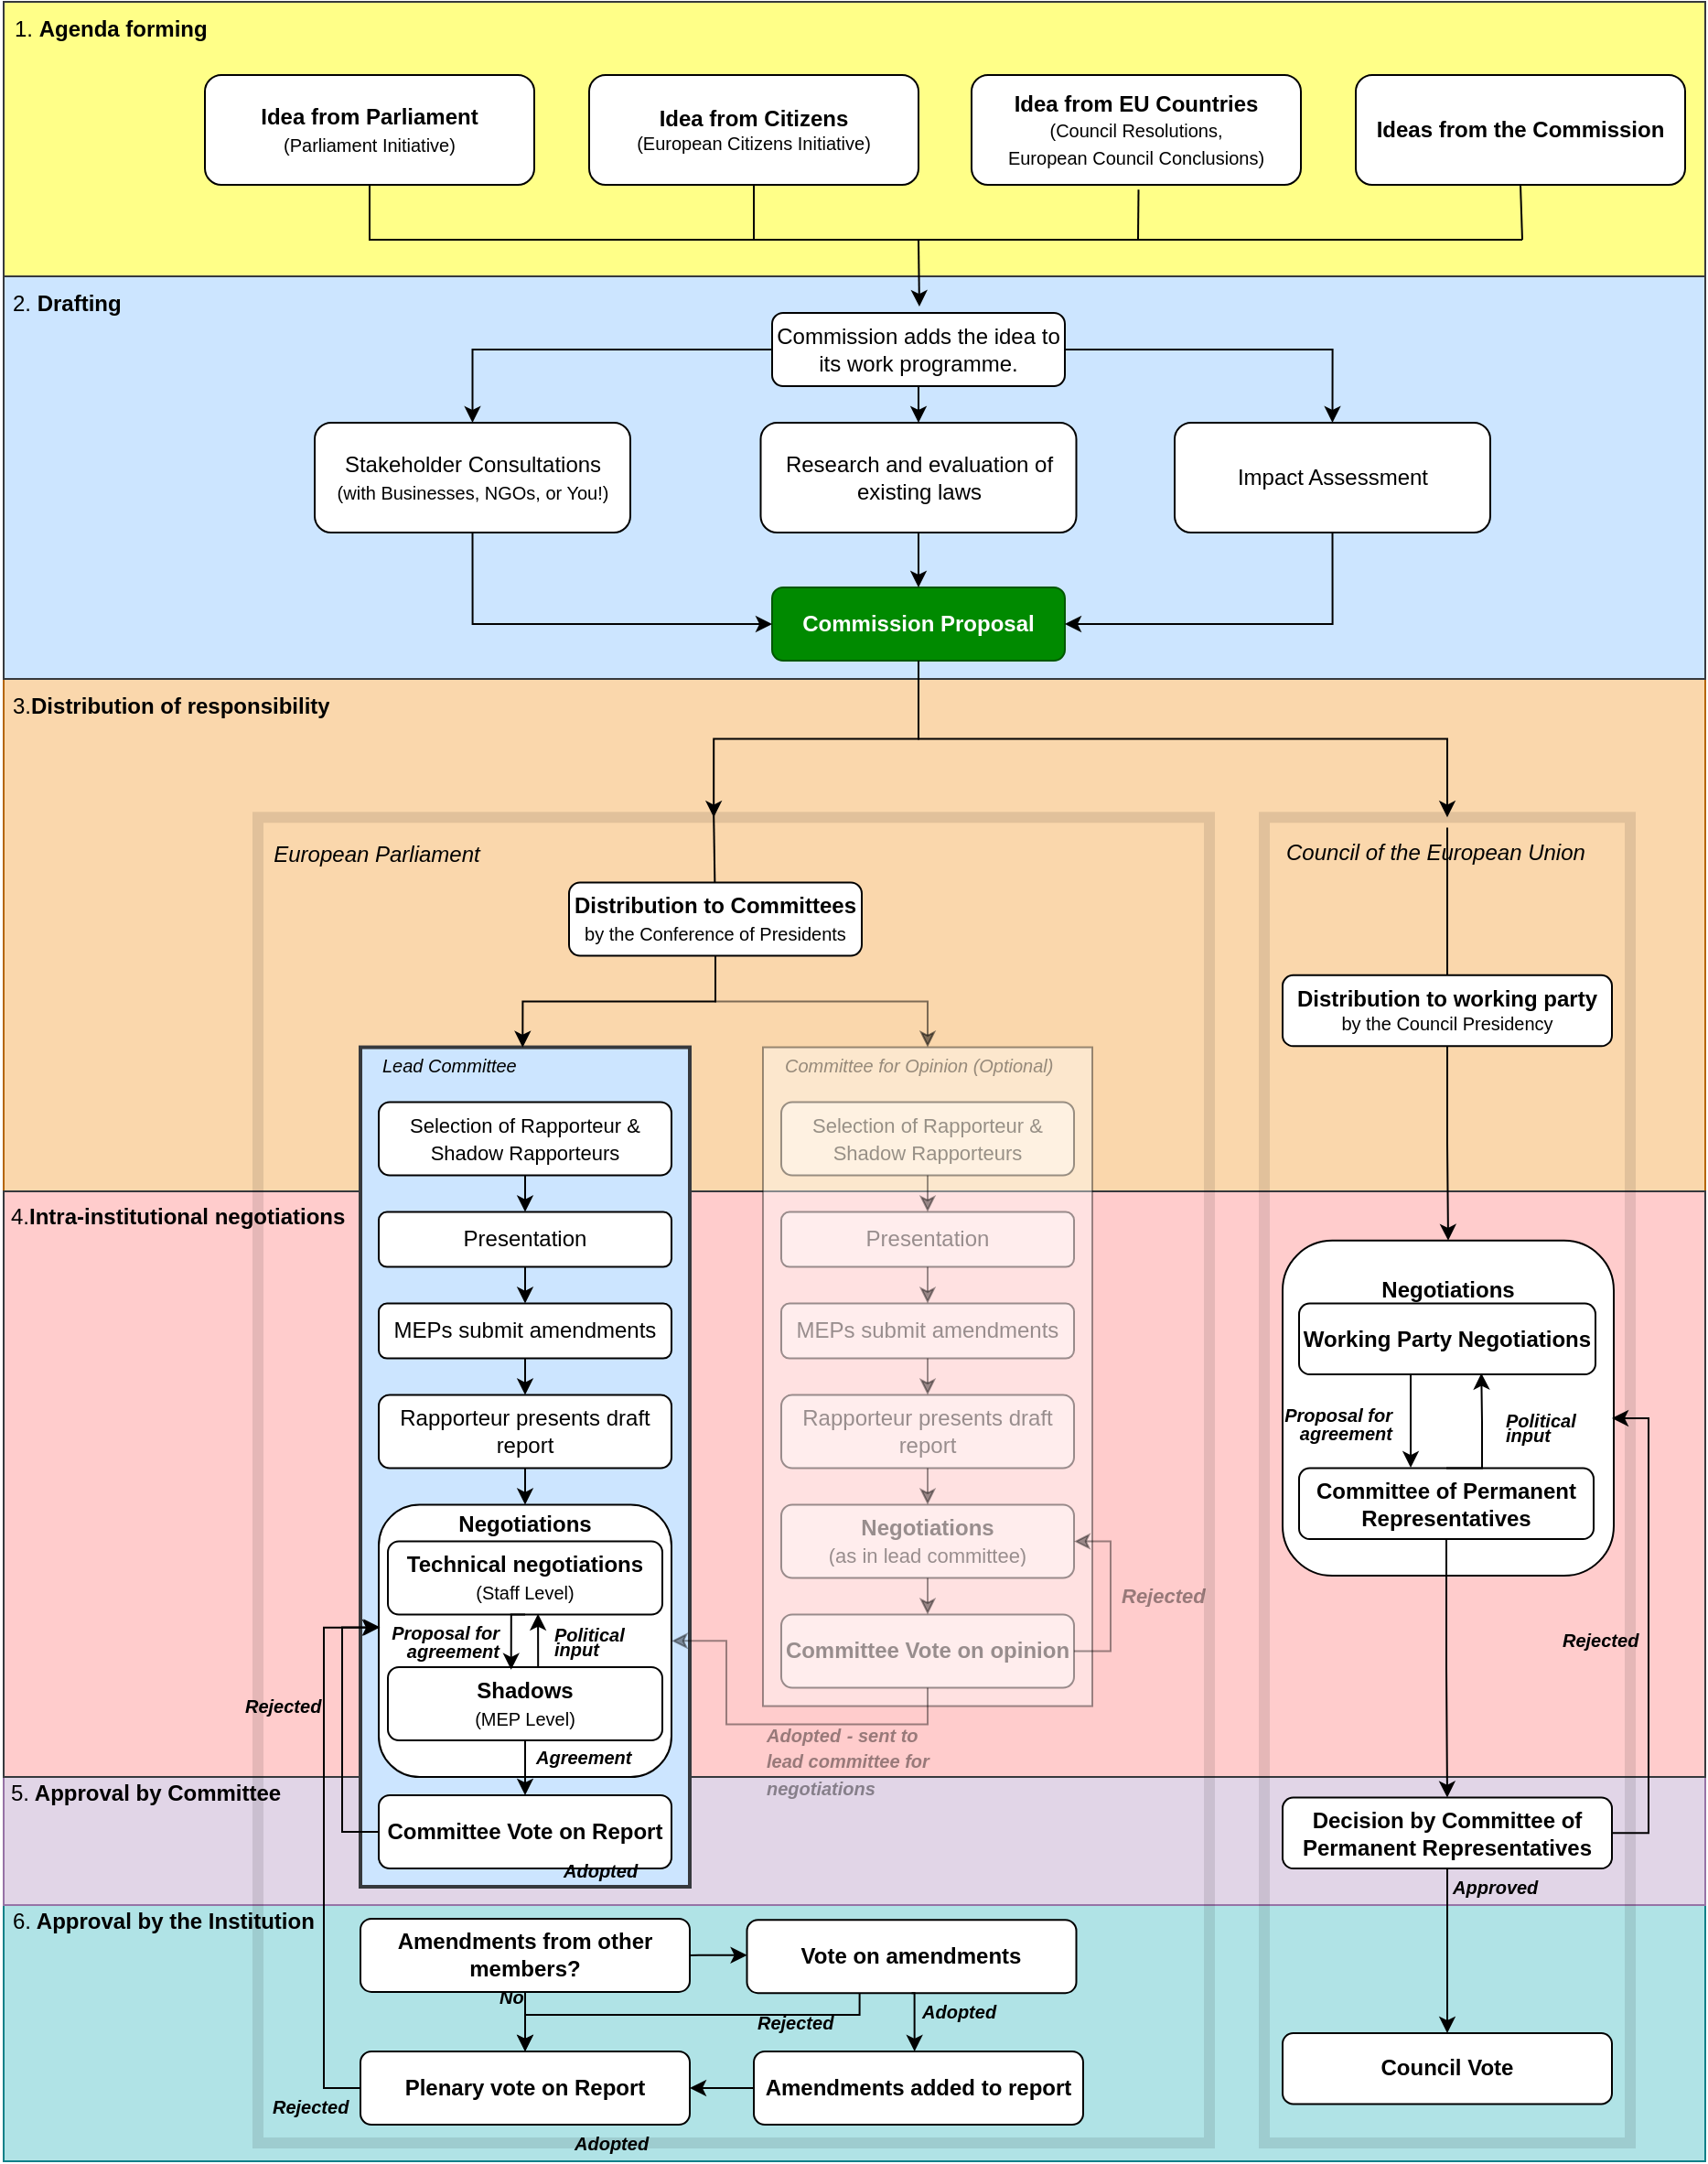 <mxfile version="23.1.1" type="device">
  <diagram id="C5RBs43oDa-KdzZeNtuy" name="Page-1">
    <mxGraphModel dx="2357" dy="793" grid="1" gridSize="10" guides="1" tooltips="1" connect="1" arrows="1" fold="1" page="1" pageScale="1" pageWidth="927" pageHeight="2200" math="0" shadow="0">
      <root>
        <mxCell id="WIyWlLk6GJQsqaUBKTNV-0" />
        <mxCell id="WIyWlLk6GJQsqaUBKTNV-1" parent="WIyWlLk6GJQsqaUBKTNV-0" />
        <mxCell id="2Q83EaO5WGow1l6E5T7L-0" value="" style="rounded=0;whiteSpace=wrap;html=1;fillColor=#b0e3e6;strokeColor=#0e8088;" vertex="1" parent="WIyWlLk6GJQsqaUBKTNV-1">
          <mxGeometry y="1040" width="930" height="140" as="geometry" />
        </mxCell>
        <mxCell id="CYwxyyYUvNGJD3u-65vJ-61" value="" style="rounded=0;whiteSpace=wrap;html=1;fillColor=#fad7ac;strokeColor=#b46504;" parent="WIyWlLk6GJQsqaUBKTNV-1" vertex="1">
          <mxGeometry y="370" width="930" height="280" as="geometry" />
        </mxCell>
        <mxCell id="CYwxyyYUvNGJD3u-65vJ-101" value="" style="rounded=0;whiteSpace=wrap;html=1;fillColor=#e1d5e7;strokeColor=#9673a6;" parent="WIyWlLk6GJQsqaUBKTNV-1" vertex="1">
          <mxGeometry y="970" width="930" height="70" as="geometry" />
        </mxCell>
        <mxCell id="CYwxyyYUvNGJD3u-65vJ-63" value="" style="rounded=0;whiteSpace=wrap;html=1;fillColor=#ffcccc;strokeColor=#36393d;" parent="WIyWlLk6GJQsqaUBKTNV-1" vertex="1">
          <mxGeometry y="650" width="930" height="320" as="geometry" />
        </mxCell>
        <mxCell id="CYwxyyYUvNGJD3u-65vJ-0" value="" style="rounded=0;whiteSpace=wrap;html=1;fillColor=none;strokeWidth=6;opacity=10;" parent="WIyWlLk6GJQsqaUBKTNV-1" vertex="1">
          <mxGeometry x="689" y="445.64" width="200" height="724.36" as="geometry" />
        </mxCell>
        <mxCell id="CYwxyyYUvNGJD3u-65vJ-103" value="&lt;div&gt;&lt;b&gt;Negotiations&lt;/b&gt;&lt;/div&gt;&lt;div&gt;&lt;b&gt;&lt;br&gt;&lt;/b&gt;&lt;/div&gt;&lt;div&gt;&lt;b&gt;&lt;br&gt;&lt;/b&gt;&lt;/div&gt;&lt;div&gt;&lt;font style=&quot;font-size: 11px;&quot;&gt;&lt;br&gt;&lt;/font&gt;&lt;/div&gt;&lt;div&gt;&lt;font style=&quot;font-size: 11px;&quot;&gt;&lt;br&gt;&lt;/font&gt;&lt;/div&gt;&lt;div&gt;&lt;font style=&quot;font-size: 11px;&quot;&gt;&lt;br&gt;&lt;/font&gt;&lt;/div&gt;&lt;div&gt;&lt;font style=&quot;font-size: 11px;&quot;&gt;&lt;br&gt;&lt;/font&gt;&lt;/div&gt;&lt;div&gt;&lt;font style=&quot;font-size: 11px;&quot;&gt;&lt;br&gt;&lt;/font&gt;&lt;/div&gt;&lt;div&gt;&lt;br&gt;&lt;/div&gt;&lt;div&gt;&lt;br&gt;&lt;/div&gt;" style="rounded=1;whiteSpace=wrap;html=1;" parent="WIyWlLk6GJQsqaUBKTNV-1" vertex="1">
          <mxGeometry x="699" y="676.92" width="181" height="183.08" as="geometry" />
        </mxCell>
        <mxCell id="CYwxyyYUvNGJD3u-65vJ-64" value="&lt;div&gt;4.&lt;b&gt;Intra-institutional negotiations&lt;br&gt;&lt;/b&gt;&lt;/div&gt;&lt;div&gt;&lt;b&gt;&lt;br&gt;&lt;/b&gt;&lt;/div&gt;" style="text;strokeColor=none;fillColor=none;align=left;verticalAlign=middle;spacingLeft=4;spacingRight=4;overflow=hidden;points=[[0,0.5],[1,0.5]];portConstraint=eastwest;rotatable=0;whiteSpace=wrap;html=1;" parent="WIyWlLk6GJQsqaUBKTNV-1" vertex="1">
          <mxGeometry x="-2" y="651.28" width="291" height="38.72" as="geometry" />
        </mxCell>
        <mxCell id="CYwxyyYUvNGJD3u-65vJ-59" value="" style="rounded=0;whiteSpace=wrap;html=1;fillColor=#cce5ff;strokeColor=#36393d;" parent="WIyWlLk6GJQsqaUBKTNV-1" vertex="1">
          <mxGeometry y="150" width="930" height="220" as="geometry" />
        </mxCell>
        <mxCell id="CYwxyyYUvNGJD3u-65vJ-57" value="" style="rounded=0;whiteSpace=wrap;html=1;fillColor=#ffff88;strokeColor=#36393d;" parent="WIyWlLk6GJQsqaUBKTNV-1" vertex="1">
          <mxGeometry width="930" height="150" as="geometry" />
        </mxCell>
        <mxCell id="CYwxyyYUvNGJD3u-65vJ-4" style="edgeStyle=orthogonalEdgeStyle;rounded=0;orthogonalLoop=1;jettySize=auto;html=1;exitX=0.5;exitY=1;exitDx=0;exitDy=0;entryX=0.5;entryY=0;entryDx=0;entryDy=0;" parent="WIyWlLk6GJQsqaUBKTNV-1" source="WIyWlLk6GJQsqaUBKTNV-3" target="CYwxyyYUvNGJD3u-65vJ-0" edge="1">
          <mxGeometry relative="1" as="geometry" />
        </mxCell>
        <mxCell id="WIyWlLk6GJQsqaUBKTNV-3" value="&lt;b&gt;Commission Proposal&lt;br&gt;&lt;/b&gt;" style="rounded=1;whiteSpace=wrap;html=1;fontSize=12;glass=0;strokeWidth=1;shadow=0;fillColor=#008a00;strokeColor=#005700;fontColor=#ffffff;" parent="WIyWlLk6GJQsqaUBKTNV-1" vertex="1">
          <mxGeometry x="420" y="320" width="160" height="40" as="geometry" />
        </mxCell>
        <mxCell id="qnNjF8C_8HzFQq0--99x-7" value="" style="rounded=0;whiteSpace=wrap;html=1;fillColor=none;opacity=10;strokeWidth=6;" parent="WIyWlLk6GJQsqaUBKTNV-1" vertex="1">
          <mxGeometry x="139" y="445.64" width="520" height="724.36" as="geometry" />
        </mxCell>
        <mxCell id="qnNjF8C_8HzFQq0--99x-30" style="edgeStyle=orthogonalEdgeStyle;rounded=0;orthogonalLoop=1;jettySize=auto;html=1;exitX=0.5;exitY=1;exitDx=0;exitDy=0;entryX=0;entryY=0.5;entryDx=0;entryDy=0;" parent="WIyWlLk6GJQsqaUBKTNV-1" source="qnNjF8C_8HzFQq0--99x-9" target="WIyWlLk6GJQsqaUBKTNV-3" edge="1">
          <mxGeometry relative="1" as="geometry" />
        </mxCell>
        <mxCell id="qnNjF8C_8HzFQq0--99x-9" value="&lt;div&gt;Stakeholder Consultations&lt;br&gt;&lt;font style=&quot;font-size: 10px;&quot;&gt;(with Businesses, NGOs, or You!)&lt;/font&gt;&lt;br&gt;&lt;/div&gt;" style="rounded=1;whiteSpace=wrap;html=1;fontSize=12;glass=0;strokeWidth=1;shadow=0;" parent="WIyWlLk6GJQsqaUBKTNV-1" vertex="1">
          <mxGeometry x="170" y="230" width="172.5" height="60" as="geometry" />
        </mxCell>
        <mxCell id="qnNjF8C_8HzFQq0--99x-25" style="edgeStyle=orthogonalEdgeStyle;rounded=0;orthogonalLoop=1;jettySize=auto;html=1;exitX=0;exitY=0.5;exitDx=0;exitDy=0;" parent="WIyWlLk6GJQsqaUBKTNV-1" source="qnNjF8C_8HzFQq0--99x-10" target="qnNjF8C_8HzFQq0--99x-9" edge="1">
          <mxGeometry relative="1" as="geometry" />
        </mxCell>
        <mxCell id="qnNjF8C_8HzFQq0--99x-28" style="edgeStyle=orthogonalEdgeStyle;rounded=0;orthogonalLoop=1;jettySize=auto;html=1;exitX=0.5;exitY=1;exitDx=0;exitDy=0;entryX=0.5;entryY=0;entryDx=0;entryDy=0;" parent="WIyWlLk6GJQsqaUBKTNV-1" source="qnNjF8C_8HzFQq0--99x-10" target="qnNjF8C_8HzFQq0--99x-27" edge="1">
          <mxGeometry relative="1" as="geometry" />
        </mxCell>
        <mxCell id="qnNjF8C_8HzFQq0--99x-29" style="edgeStyle=orthogonalEdgeStyle;rounded=0;orthogonalLoop=1;jettySize=auto;html=1;exitX=1;exitY=0.5;exitDx=0;exitDy=0;entryX=0.5;entryY=0;entryDx=0;entryDy=0;" parent="WIyWlLk6GJQsqaUBKTNV-1" source="qnNjF8C_8HzFQq0--99x-10" target="qnNjF8C_8HzFQq0--99x-26" edge="1">
          <mxGeometry relative="1" as="geometry" />
        </mxCell>
        <mxCell id="qnNjF8C_8HzFQq0--99x-10" value="Commission adds the idea to its work programme." style="rounded=1;whiteSpace=wrap;html=1;fontSize=12;glass=0;strokeWidth=1;shadow=0;" parent="WIyWlLk6GJQsqaUBKTNV-1" vertex="1">
          <mxGeometry x="420" y="170" width="160" height="40" as="geometry" />
        </mxCell>
        <mxCell id="qnNjF8C_8HzFQq0--99x-12" value="&lt;div&gt;&lt;b&gt;Idea from Parliament&lt;/b&gt;&lt;/div&gt;&lt;div&gt;&lt;font style=&quot;font-size: 10px;&quot;&gt;(Parliament Initiative)&lt;/font&gt;&lt;br&gt;&lt;/div&gt;" style="rounded=1;whiteSpace=wrap;html=1;fontSize=12;glass=0;strokeWidth=1;shadow=0;" parent="WIyWlLk6GJQsqaUBKTNV-1" vertex="1">
          <mxGeometry x="110" y="40" width="180" height="60" as="geometry" />
        </mxCell>
        <mxCell id="qnNjF8C_8HzFQq0--99x-13" value="&lt;div&gt;&lt;b&gt;Idea from Citizens&lt;/b&gt;&lt;/div&gt;&lt;div style=&quot;font-size: 10px;&quot;&gt;(European Citizens Initiative)&lt;br&gt;&lt;/div&gt;" style="rounded=1;whiteSpace=wrap;html=1;fontSize=12;glass=0;strokeWidth=1;shadow=0;" parent="WIyWlLk6GJQsqaUBKTNV-1" vertex="1">
          <mxGeometry x="320" y="40" width="180" height="60" as="geometry" />
        </mxCell>
        <mxCell id="qnNjF8C_8HzFQq0--99x-14" value="&lt;div&gt;&lt;b&gt;Idea from EU Countries&lt;/b&gt;&lt;/div&gt;&lt;div&gt;&lt;font style=&quot;font-size: 10px;&quot;&gt;(Council Resolutions,&lt;/font&gt;&lt;/div&gt;&lt;div&gt;&lt;font style=&quot;font-size: 10px;&quot;&gt;European Council Conclusions)&lt;/font&gt;&lt;/div&gt;" style="rounded=1;whiteSpace=wrap;html=1;fontSize=12;glass=0;strokeWidth=1;shadow=0;" parent="WIyWlLk6GJQsqaUBKTNV-1" vertex="1">
          <mxGeometry x="529" y="40" width="180" height="60" as="geometry" />
        </mxCell>
        <mxCell id="qnNjF8C_8HzFQq0--99x-15" value="&lt;div&gt;&lt;b&gt;Ideas from the Commission&lt;/b&gt;&lt;/div&gt;" style="rounded=1;whiteSpace=wrap;html=1;fontSize=12;glass=0;strokeWidth=1;shadow=0;" parent="WIyWlLk6GJQsqaUBKTNV-1" vertex="1">
          <mxGeometry x="739" y="40" width="180" height="60" as="geometry" />
        </mxCell>
        <mxCell id="qnNjF8C_8HzFQq0--99x-17" value="" style="endArrow=none;html=1;rounded=0;exitX=0.5;exitY=1;exitDx=0;exitDy=0;" parent="WIyWlLk6GJQsqaUBKTNV-1" source="qnNjF8C_8HzFQq0--99x-12" edge="1">
          <mxGeometry width="50" height="50" relative="1" as="geometry">
            <mxPoint x="460" y="460" as="sourcePoint" />
            <mxPoint x="830" y="130" as="targetPoint" />
            <Array as="points">
              <mxPoint x="200" y="130" />
              <mxPoint x="420" y="130" />
            </Array>
          </mxGeometry>
        </mxCell>
        <mxCell id="qnNjF8C_8HzFQq0--99x-18" value="" style="endArrow=none;html=1;rounded=0;entryX=0.5;entryY=1;entryDx=0;entryDy=0;" parent="WIyWlLk6GJQsqaUBKTNV-1" target="qnNjF8C_8HzFQq0--99x-15" edge="1">
          <mxGeometry width="50" height="50" relative="1" as="geometry">
            <mxPoint x="830" y="130" as="sourcePoint" />
            <mxPoint x="830" y="100" as="targetPoint" />
          </mxGeometry>
        </mxCell>
        <mxCell id="qnNjF8C_8HzFQq0--99x-20" value="" style="endArrow=none;html=1;rounded=0;entryX=0.507;entryY=1.044;entryDx=0;entryDy=0;entryPerimeter=0;" parent="WIyWlLk6GJQsqaUBKTNV-1" target="qnNjF8C_8HzFQq0--99x-14" edge="1">
          <mxGeometry width="50" height="50" relative="1" as="geometry">
            <mxPoint x="620" y="130" as="sourcePoint" />
            <mxPoint x="620" y="90" as="targetPoint" />
          </mxGeometry>
        </mxCell>
        <mxCell id="qnNjF8C_8HzFQq0--99x-21" value="" style="endArrow=none;html=1;rounded=0;entryX=0.5;entryY=1;entryDx=0;entryDy=0;" parent="WIyWlLk6GJQsqaUBKTNV-1" target="qnNjF8C_8HzFQq0--99x-13" edge="1">
          <mxGeometry width="50" height="50" relative="1" as="geometry">
            <mxPoint x="410" y="130" as="sourcePoint" />
            <mxPoint x="410" y="90" as="targetPoint" />
          </mxGeometry>
        </mxCell>
        <mxCell id="qnNjF8C_8HzFQq0--99x-23" value="" style="endArrow=classic;html=1;rounded=0;entryX=0.503;entryY=-0.086;entryDx=0;entryDy=0;entryPerimeter=0;" parent="WIyWlLk6GJQsqaUBKTNV-1" target="qnNjF8C_8HzFQq0--99x-10" edge="1">
          <mxGeometry width="50" height="50" relative="1" as="geometry">
            <mxPoint x="500" y="130" as="sourcePoint" />
            <mxPoint x="500" y="170" as="targetPoint" />
          </mxGeometry>
        </mxCell>
        <mxCell id="qnNjF8C_8HzFQq0--99x-31" style="edgeStyle=orthogonalEdgeStyle;rounded=0;orthogonalLoop=1;jettySize=auto;html=1;exitX=0.5;exitY=1;exitDx=0;exitDy=0;entryX=1;entryY=0.5;entryDx=0;entryDy=0;" parent="WIyWlLk6GJQsqaUBKTNV-1" source="qnNjF8C_8HzFQq0--99x-26" target="WIyWlLk6GJQsqaUBKTNV-3" edge="1">
          <mxGeometry relative="1" as="geometry" />
        </mxCell>
        <mxCell id="qnNjF8C_8HzFQq0--99x-26" value="Impact Assessment" style="rounded=1;whiteSpace=wrap;html=1;fontSize=12;glass=0;strokeWidth=1;shadow=0;" parent="WIyWlLk6GJQsqaUBKTNV-1" vertex="1">
          <mxGeometry x="640" y="230" width="172.5" height="60" as="geometry" />
        </mxCell>
        <mxCell id="qnNjF8C_8HzFQq0--99x-32" style="edgeStyle=orthogonalEdgeStyle;rounded=0;orthogonalLoop=1;jettySize=auto;html=1;exitX=0.5;exitY=1;exitDx=0;exitDy=0;" parent="WIyWlLk6GJQsqaUBKTNV-1" source="qnNjF8C_8HzFQq0--99x-27" edge="1">
          <mxGeometry relative="1" as="geometry">
            <mxPoint x="500" y="320" as="targetPoint" />
          </mxGeometry>
        </mxCell>
        <mxCell id="qnNjF8C_8HzFQq0--99x-27" value="Research and evaluation of existing laws" style="rounded=1;whiteSpace=wrap;html=1;fontSize=12;glass=0;strokeWidth=1;shadow=0;" parent="WIyWlLk6GJQsqaUBKTNV-1" vertex="1">
          <mxGeometry x="413.75" y="230" width="172.5" height="60" as="geometry" />
        </mxCell>
        <mxCell id="CYwxyyYUvNGJD3u-65vJ-3" style="edgeStyle=orthogonalEdgeStyle;rounded=0;orthogonalLoop=1;jettySize=auto;html=1;exitX=0.5;exitY=1;exitDx=0;exitDy=0;entryX=0.479;entryY=0;entryDx=0;entryDy=0;entryPerimeter=0;" parent="WIyWlLk6GJQsqaUBKTNV-1" source="WIyWlLk6GJQsqaUBKTNV-3" target="qnNjF8C_8HzFQq0--99x-7" edge="1">
          <mxGeometry relative="1" as="geometry">
            <mxPoint x="380" y="480" as="targetPoint" />
          </mxGeometry>
        </mxCell>
        <mxCell id="CYwxyyYUvNGJD3u-65vJ-5" value="&lt;i&gt;European Parliament&lt;br&gt;&lt;/i&gt;" style="text;html=1;strokeColor=none;fillColor=none;align=center;verticalAlign=middle;whiteSpace=wrap;rounded=0;" parent="WIyWlLk6GJQsqaUBKTNV-1" vertex="1">
          <mxGeometry x="139" y="451.28" width="130" height="30" as="geometry" />
        </mxCell>
        <mxCell id="CYwxyyYUvNGJD3u-65vJ-6" value="&lt;div align=&quot;left&quot;&gt;&lt;i&gt;Council of the European Union&lt;/i&gt;&lt;br&gt;&lt;/div&gt;" style="text;html=1;strokeColor=none;fillColor=none;align=left;verticalAlign=middle;whiteSpace=wrap;rounded=0;" parent="WIyWlLk6GJQsqaUBKTNV-1" vertex="1">
          <mxGeometry x="699" y="450.28" width="170" height="30" as="geometry" />
        </mxCell>
        <mxCell id="CYwxyyYUvNGJD3u-65vJ-8" value="&lt;div&gt;&lt;b&gt;Distribution to Committees&lt;/b&gt;&lt;/div&gt;&lt;div&gt;&lt;font style=&quot;font-size: 10px;&quot;&gt;by the Conference of Presidents&lt;/font&gt;&lt;br&gt;&lt;/div&gt;" style="rounded=1;whiteSpace=wrap;html=1;" parent="WIyWlLk6GJQsqaUBKTNV-1" vertex="1">
          <mxGeometry x="309" y="481.28" width="160" height="40" as="geometry" />
        </mxCell>
        <mxCell id="CYwxyyYUvNGJD3u-65vJ-9" value="" style="endArrow=none;html=1;rounded=0;entryX=0.479;entryY=-0.002;entryDx=0;entryDy=0;entryPerimeter=0;" parent="WIyWlLk6GJQsqaUBKTNV-1" source="CYwxyyYUvNGJD3u-65vJ-8" target="qnNjF8C_8HzFQq0--99x-7" edge="1">
          <mxGeometry width="50" height="50" relative="1" as="geometry">
            <mxPoint x="329" y="641.28" as="sourcePoint" />
            <mxPoint x="379" y="591.28" as="targetPoint" />
          </mxGeometry>
        </mxCell>
        <mxCell id="CYwxyyYUvNGJD3u-65vJ-10" value="" style="rounded=0;whiteSpace=wrap;html=1;strokeWidth=2;fillColor=#cce5ff;strokeColor=#36393d;glass=0;" parent="WIyWlLk6GJQsqaUBKTNV-1" vertex="1">
          <mxGeometry x="195" y="571.28" width="180" height="458.72" as="geometry" />
        </mxCell>
        <mxCell id="CYwxyyYUvNGJD3u-65vJ-11" value="" style="rounded=0;whiteSpace=wrap;html=1;opacity=40;textOpacity=40;" parent="WIyWlLk6GJQsqaUBKTNV-1" vertex="1">
          <mxGeometry x="415" y="571.28" width="180" height="360" as="geometry" />
        </mxCell>
        <mxCell id="CYwxyyYUvNGJD3u-65vJ-12" value="&lt;div style=&quot;font-size: 10px;&quot; align=&quot;left&quot;&gt;&lt;font style=&quot;font-size: 10px;&quot;&gt;&lt;i&gt;Lead Committee&lt;/i&gt;&lt;br&gt;&lt;/font&gt;&lt;/div&gt;" style="text;html=1;strokeColor=none;fillColor=none;align=left;verticalAlign=middle;whiteSpace=wrap;rounded=0;" parent="WIyWlLk6GJQsqaUBKTNV-1" vertex="1">
          <mxGeometry x="205" y="571.28" width="130" height="20" as="geometry" />
        </mxCell>
        <mxCell id="CYwxyyYUvNGJD3u-65vJ-13" value="&lt;font style=&quot;font-size: 10px;&quot;&gt;&lt;i&gt;Committee for Opinion (Optional)&lt;br&gt;&lt;/i&gt;&lt;/font&gt;" style="text;html=1;align=left;verticalAlign=middle;whiteSpace=wrap;rounded=0;opacity=40;textOpacity=40;" parent="WIyWlLk6GJQsqaUBKTNV-1" vertex="1">
          <mxGeometry x="425" y="571.28" width="160" height="20" as="geometry" />
        </mxCell>
        <mxCell id="CYwxyyYUvNGJD3u-65vJ-28" style="edgeStyle=orthogonalEdgeStyle;rounded=0;orthogonalLoop=1;jettySize=auto;html=1;exitX=0.5;exitY=1;exitDx=0;exitDy=0;entryX=0.5;entryY=0;entryDx=0;entryDy=0;" parent="WIyWlLk6GJQsqaUBKTNV-1" source="CYwxyyYUvNGJD3u-65vJ-14" target="CYwxyyYUvNGJD3u-65vJ-15" edge="1">
          <mxGeometry relative="1" as="geometry" />
        </mxCell>
        <mxCell id="CYwxyyYUvNGJD3u-65vJ-14" value="Presentation" style="rounded=1;whiteSpace=wrap;html=1;" parent="WIyWlLk6GJQsqaUBKTNV-1" vertex="1">
          <mxGeometry x="205" y="661.28" width="160" height="30" as="geometry" />
        </mxCell>
        <mxCell id="CYwxyyYUvNGJD3u-65vJ-29" style="edgeStyle=orthogonalEdgeStyle;rounded=0;orthogonalLoop=1;jettySize=auto;html=1;exitX=0.5;exitY=1;exitDx=0;exitDy=0;entryX=0.5;entryY=0;entryDx=0;entryDy=0;" parent="WIyWlLk6GJQsqaUBKTNV-1" source="CYwxyyYUvNGJD3u-65vJ-15" target="CYwxyyYUvNGJD3u-65vJ-16" edge="1">
          <mxGeometry relative="1" as="geometry" />
        </mxCell>
        <mxCell id="CYwxyyYUvNGJD3u-65vJ-15" value="MEPs submit amendments" style="rounded=1;whiteSpace=wrap;html=1;" parent="WIyWlLk6GJQsqaUBKTNV-1" vertex="1">
          <mxGeometry x="205" y="711.28" width="160" height="30" as="geometry" />
        </mxCell>
        <mxCell id="CYwxyyYUvNGJD3u-65vJ-32" style="edgeStyle=orthogonalEdgeStyle;rounded=0;orthogonalLoop=1;jettySize=auto;html=1;exitX=0.5;exitY=1;exitDx=0;exitDy=0;entryX=0.5;entryY=0;entryDx=0;entryDy=0;" parent="WIyWlLk6GJQsqaUBKTNV-1" source="CYwxyyYUvNGJD3u-65vJ-16" target="CYwxyyYUvNGJD3u-65vJ-18" edge="1">
          <mxGeometry relative="1" as="geometry" />
        </mxCell>
        <mxCell id="CYwxyyYUvNGJD3u-65vJ-16" value="Rapporteur presents draft report" style="rounded=1;whiteSpace=wrap;html=1;" parent="WIyWlLk6GJQsqaUBKTNV-1" vertex="1">
          <mxGeometry x="205" y="761.28" width="160" height="40" as="geometry" />
        </mxCell>
        <mxCell id="CYwxyyYUvNGJD3u-65vJ-22" style="edgeStyle=orthogonalEdgeStyle;rounded=0;orthogonalLoop=1;jettySize=auto;html=1;exitX=0.5;exitY=1;exitDx=0;exitDy=0;entryX=0.5;entryY=0;entryDx=0;entryDy=0;" parent="WIyWlLk6GJQsqaUBKTNV-1" source="CYwxyyYUvNGJD3u-65vJ-17" target="CYwxyyYUvNGJD3u-65vJ-14" edge="1">
          <mxGeometry relative="1" as="geometry" />
        </mxCell>
        <mxCell id="CYwxyyYUvNGJD3u-65vJ-17" value="&lt;font style=&quot;font-size: 11px;&quot;&gt;Selection of Rapporteur &amp;amp; Shadow Rapporteurs&lt;/font&gt;" style="rounded=1;whiteSpace=wrap;html=1;" parent="WIyWlLk6GJQsqaUBKTNV-1" vertex="1">
          <mxGeometry x="205" y="601.28" width="160" height="40" as="geometry" />
        </mxCell>
        <mxCell id="CYwxyyYUvNGJD3u-65vJ-18" value="&lt;div&gt;&lt;b&gt;Negotiations&lt;/b&gt;&lt;/div&gt;&lt;div&gt;&lt;b&gt;&lt;br&gt;&lt;/b&gt;&lt;/div&gt;&lt;div&gt;&lt;b&gt;&lt;br&gt;&lt;/b&gt;&lt;/div&gt;&lt;div&gt;&lt;font style=&quot;font-size: 11px;&quot;&gt;&lt;br&gt;&lt;/font&gt;&lt;/div&gt;&lt;div&gt;&lt;font style=&quot;font-size: 11px;&quot;&gt;&lt;br&gt;&lt;/font&gt;&lt;/div&gt;&lt;div&gt;&lt;font style=&quot;font-size: 11px;&quot;&gt;&lt;br&gt;&lt;/font&gt;&lt;/div&gt;&lt;div&gt;&lt;font style=&quot;font-size: 11px;&quot;&gt;&lt;br&gt;&lt;/font&gt;&lt;/div&gt;&lt;div&gt;&lt;font style=&quot;font-size: 11px;&quot;&gt;&lt;br&gt;&lt;/font&gt;&lt;/div&gt;&lt;div&gt;&lt;br&gt;&lt;/div&gt;&lt;div&gt;&lt;br&gt;&lt;/div&gt;" style="rounded=1;whiteSpace=wrap;html=1;" parent="WIyWlLk6GJQsqaUBKTNV-1" vertex="1">
          <mxGeometry x="205" y="821.28" width="160" height="148.72" as="geometry" />
        </mxCell>
        <mxCell id="CYwxyyYUvNGJD3u-65vJ-20" value="&lt;b&gt;Committee Vote&lt;/b&gt; &lt;b&gt;on Report&lt;/b&gt;" style="rounded=1;whiteSpace=wrap;html=1;" parent="WIyWlLk6GJQsqaUBKTNV-1" vertex="1">
          <mxGeometry x="205" y="980" width="160" height="40" as="geometry" />
        </mxCell>
        <mxCell id="CYwxyyYUvNGJD3u-65vJ-34" style="edgeStyle=orthogonalEdgeStyle;rounded=0;orthogonalLoop=1;jettySize=auto;html=1;exitX=0.5;exitY=1;exitDx=0;exitDy=0;entryX=0.5;entryY=0;entryDx=0;entryDy=0;opacity=40;textOpacity=40;" parent="WIyWlLk6GJQsqaUBKTNV-1" source="CYwxyyYUvNGJD3u-65vJ-35" target="CYwxyyYUvNGJD3u-65vJ-37" edge="1">
          <mxGeometry relative="1" as="geometry" />
        </mxCell>
        <mxCell id="CYwxyyYUvNGJD3u-65vJ-35" value="Presentation" style="rounded=1;whiteSpace=wrap;html=1;opacity=40;textOpacity=40;" parent="WIyWlLk6GJQsqaUBKTNV-1" vertex="1">
          <mxGeometry x="425" y="661.28" width="160" height="30" as="geometry" />
        </mxCell>
        <mxCell id="CYwxyyYUvNGJD3u-65vJ-36" style="edgeStyle=orthogonalEdgeStyle;rounded=0;orthogonalLoop=1;jettySize=auto;html=1;exitX=0.5;exitY=1;exitDx=0;exitDy=0;entryX=0.5;entryY=0;entryDx=0;entryDy=0;opacity=40;textOpacity=40;" parent="WIyWlLk6GJQsqaUBKTNV-1" source="CYwxyyYUvNGJD3u-65vJ-37" target="CYwxyyYUvNGJD3u-65vJ-39" edge="1">
          <mxGeometry relative="1" as="geometry" />
        </mxCell>
        <mxCell id="CYwxyyYUvNGJD3u-65vJ-37" value="MEPs submit amendments" style="rounded=1;whiteSpace=wrap;html=1;opacity=40;textOpacity=40;" parent="WIyWlLk6GJQsqaUBKTNV-1" vertex="1">
          <mxGeometry x="425" y="711.28" width="160" height="30" as="geometry" />
        </mxCell>
        <mxCell id="CYwxyyYUvNGJD3u-65vJ-38" style="edgeStyle=orthogonalEdgeStyle;rounded=0;orthogonalLoop=1;jettySize=auto;html=1;exitX=0.5;exitY=1;exitDx=0;exitDy=0;entryX=0.5;entryY=0;entryDx=0;entryDy=0;opacity=40;textOpacity=40;" parent="WIyWlLk6GJQsqaUBKTNV-1" source="CYwxyyYUvNGJD3u-65vJ-39" target="CYwxyyYUvNGJD3u-65vJ-43" edge="1">
          <mxGeometry relative="1" as="geometry" />
        </mxCell>
        <mxCell id="CYwxyyYUvNGJD3u-65vJ-39" value="Rapporteur presents draft report" style="rounded=1;whiteSpace=wrap;html=1;opacity=40;textOpacity=40;" parent="WIyWlLk6GJQsqaUBKTNV-1" vertex="1">
          <mxGeometry x="425" y="761.28" width="160" height="40" as="geometry" />
        </mxCell>
        <mxCell id="CYwxyyYUvNGJD3u-65vJ-40" style="edgeStyle=orthogonalEdgeStyle;rounded=0;orthogonalLoop=1;jettySize=auto;html=1;exitX=0.5;exitY=1;exitDx=0;exitDy=0;entryX=0.5;entryY=0;entryDx=0;entryDy=0;opacity=40;textOpacity=40;" parent="WIyWlLk6GJQsqaUBKTNV-1" source="CYwxyyYUvNGJD3u-65vJ-41" target="CYwxyyYUvNGJD3u-65vJ-35" edge="1">
          <mxGeometry relative="1" as="geometry" />
        </mxCell>
        <mxCell id="CYwxyyYUvNGJD3u-65vJ-41" value="&lt;font style=&quot;font-size: 11px;&quot;&gt;Selection of Rapporteur &amp;amp; Shadow Rapporteurs&lt;/font&gt;" style="rounded=1;whiteSpace=wrap;html=1;opacity=40;textOpacity=40;" parent="WIyWlLk6GJQsqaUBKTNV-1" vertex="1">
          <mxGeometry x="425" y="601.28" width="160" height="40" as="geometry" />
        </mxCell>
        <mxCell id="CYwxyyYUvNGJD3u-65vJ-42" style="edgeStyle=orthogonalEdgeStyle;rounded=0;orthogonalLoop=1;jettySize=auto;html=1;exitX=0.5;exitY=1;exitDx=0;exitDy=0;entryX=0.5;entryY=0;entryDx=0;entryDy=0;opacity=40;textOpacity=40;" parent="WIyWlLk6GJQsqaUBKTNV-1" source="CYwxyyYUvNGJD3u-65vJ-43" target="CYwxyyYUvNGJD3u-65vJ-44" edge="1">
          <mxGeometry relative="1" as="geometry" />
        </mxCell>
        <mxCell id="CYwxyyYUvNGJD3u-65vJ-43" value="&lt;div&gt;&lt;b&gt;Negotiations&lt;/b&gt;&lt;/div&gt;&lt;font style=&quot;font-size: 11px;&quot;&gt;(as in lead committee)&lt;/font&gt;" style="rounded=1;whiteSpace=wrap;html=1;opacity=40;textOpacity=40;" parent="WIyWlLk6GJQsqaUBKTNV-1" vertex="1">
          <mxGeometry x="425" y="821.28" width="160" height="40" as="geometry" />
        </mxCell>
        <mxCell id="CYwxyyYUvNGJD3u-65vJ-47" style="edgeStyle=orthogonalEdgeStyle;rounded=0;orthogonalLoop=1;jettySize=auto;html=1;exitX=0.5;exitY=1;exitDx=0;exitDy=0;opacity=40;textOpacity=40;" parent="WIyWlLk6GJQsqaUBKTNV-1" source="CYwxyyYUvNGJD3u-65vJ-44" target="CYwxyyYUvNGJD3u-65vJ-18" edge="1">
          <mxGeometry relative="1" as="geometry" />
        </mxCell>
        <mxCell id="CYwxyyYUvNGJD3u-65vJ-48" style="edgeStyle=orthogonalEdgeStyle;rounded=0;orthogonalLoop=1;jettySize=auto;html=1;exitX=1;exitY=0.5;exitDx=0;exitDy=0;entryX=1;entryY=0.5;entryDx=0;entryDy=0;opacity=40;textOpacity=40;" parent="WIyWlLk6GJQsqaUBKTNV-1" source="CYwxyyYUvNGJD3u-65vJ-44" target="CYwxyyYUvNGJD3u-65vJ-43" edge="1">
          <mxGeometry relative="1" as="geometry" />
        </mxCell>
        <mxCell id="CYwxyyYUvNGJD3u-65vJ-44" value="&lt;b&gt;Committee Vote on opinion&lt;br&gt;&lt;/b&gt;" style="rounded=1;whiteSpace=wrap;html=1;opacity=40;textOpacity=40;" parent="WIyWlLk6GJQsqaUBKTNV-1" vertex="1">
          <mxGeometry x="425" y="881.28" width="160" height="40" as="geometry" />
        </mxCell>
        <mxCell id="CYwxyyYUvNGJD3u-65vJ-49" value="&lt;font size=&quot;1&quot;&gt;&lt;b&gt;&lt;i&gt;Adopted&lt;/i&gt;&lt;/b&gt;&lt;/font&gt; &lt;font style=&quot;font-size: 10px;&quot;&gt;&lt;b&gt;&lt;i&gt;- sent to lead committee for negotiations&lt;/i&gt;&lt;/b&gt;&lt;/font&gt;" style="text;html=1;align=left;verticalAlign=middle;whiteSpace=wrap;rounded=0;opacity=40;textOpacity=40;" parent="WIyWlLk6GJQsqaUBKTNV-1" vertex="1">
          <mxGeometry x="415" y="951.28" width="104" height="20" as="geometry" />
        </mxCell>
        <mxCell id="CYwxyyYUvNGJD3u-65vJ-50" value="&lt;b style=&quot;font-size: 11px;&quot;&gt;&lt;i style=&quot;font-size: 11px;&quot;&gt;Rejected&lt;/i&gt;&lt;/b&gt;" style="text;html=1;align=left;verticalAlign=middle;whiteSpace=wrap;rounded=0;opacity=40;textOpacity=40;fontSize=11;" parent="WIyWlLk6GJQsqaUBKTNV-1" vertex="1">
          <mxGeometry x="609" y="861.28" width="50" height="20" as="geometry" />
        </mxCell>
        <mxCell id="CYwxyyYUvNGJD3u-65vJ-52" style="edgeStyle=orthogonalEdgeStyle;rounded=0;orthogonalLoop=1;jettySize=auto;html=1;exitX=0.5;exitY=1;exitDx=0;exitDy=0;entryX=0.605;entryY=0.005;entryDx=0;entryDy=0;entryPerimeter=0;" parent="WIyWlLk6GJQsqaUBKTNV-1" source="CYwxyyYUvNGJD3u-65vJ-8" target="CYwxyyYUvNGJD3u-65vJ-12" edge="1">
          <mxGeometry relative="1" as="geometry" />
        </mxCell>
        <mxCell id="CYwxyyYUvNGJD3u-65vJ-53" style="edgeStyle=orthogonalEdgeStyle;rounded=0;orthogonalLoop=1;jettySize=auto;html=1;exitX=0.5;exitY=1;exitDx=0;exitDy=0;entryX=0.5;entryY=0;entryDx=0;entryDy=0;opacity=50;" parent="WIyWlLk6GJQsqaUBKTNV-1" source="CYwxyyYUvNGJD3u-65vJ-8" target="CYwxyyYUvNGJD3u-65vJ-13" edge="1">
          <mxGeometry relative="1" as="geometry" />
        </mxCell>
        <mxCell id="CYwxyyYUvNGJD3u-65vJ-54" value="&lt;font size=&quot;1&quot;&gt;&lt;b&gt;&lt;i&gt;Rejected&lt;/i&gt;&lt;/b&gt;&lt;/font&gt;" style="text;html=1;align=left;verticalAlign=middle;whiteSpace=wrap;rounded=0;" parent="WIyWlLk6GJQsqaUBKTNV-1" vertex="1">
          <mxGeometry x="130" y="921.28" width="50" height="20" as="geometry" />
        </mxCell>
        <mxCell id="CYwxyyYUvNGJD3u-65vJ-55" value="&lt;font size=&quot;1&quot;&gt;&lt;b&gt;&lt;i&gt;Adopted&lt;/i&gt;&lt;/b&gt;&lt;/font&gt;" style="text;html=1;align=left;verticalAlign=middle;whiteSpace=wrap;rounded=0;" parent="WIyWlLk6GJQsqaUBKTNV-1" vertex="1">
          <mxGeometry x="304" y="1011.28" width="50" height="20" as="geometry" />
        </mxCell>
        <mxCell id="CYwxyyYUvNGJD3u-65vJ-56" style="edgeStyle=orthogonalEdgeStyle;rounded=0;orthogonalLoop=1;jettySize=auto;html=1;exitX=0;exitY=0.5;exitDx=0;exitDy=0;entryX=0.005;entryY=0.45;entryDx=0;entryDy=0;entryPerimeter=0;" parent="WIyWlLk6GJQsqaUBKTNV-1" source="CYwxyyYUvNGJD3u-65vJ-20" target="CYwxyyYUvNGJD3u-65vJ-18" edge="1">
          <mxGeometry relative="1" as="geometry" />
        </mxCell>
        <mxCell id="CYwxyyYUvNGJD3u-65vJ-58" value="1. &lt;b&gt;Agenda forming&lt;br&gt;&lt;/b&gt;" style="text;strokeColor=none;fillColor=none;align=left;verticalAlign=middle;spacingLeft=4;spacingRight=4;overflow=hidden;points=[[0,0.5],[1,0.5]];portConstraint=eastwest;rotatable=0;whiteSpace=wrap;html=1;" parent="WIyWlLk6GJQsqaUBKTNV-1" vertex="1">
          <mxGeometry width="120" height="30" as="geometry" />
        </mxCell>
        <mxCell id="CYwxyyYUvNGJD3u-65vJ-60" value="2. &lt;b&gt;Drafting&lt;/b&gt;" style="text;strokeColor=none;fillColor=none;align=left;verticalAlign=middle;spacingLeft=4;spacingRight=4;overflow=hidden;points=[[0,0.5],[1,0.5]];portConstraint=eastwest;rotatable=0;whiteSpace=wrap;html=1;" parent="WIyWlLk6GJQsqaUBKTNV-1" vertex="1">
          <mxGeometry x="-1" y="150" width="120" height="30" as="geometry" />
        </mxCell>
        <mxCell id="CYwxyyYUvNGJD3u-65vJ-62" value="3.&lt;b&gt;Distribution of responsibility&lt;br&gt;&lt;/b&gt;" style="text;strokeColor=none;fillColor=none;align=left;verticalAlign=middle;spacingLeft=4;spacingRight=4;overflow=hidden;points=[[0,0.5],[1,0.5]];portConstraint=eastwest;rotatable=0;whiteSpace=wrap;html=1;" parent="WIyWlLk6GJQsqaUBKTNV-1" vertex="1">
          <mxGeometry x="-1" y="370" width="291" height="30" as="geometry" />
        </mxCell>
        <mxCell id="CYwxyyYUvNGJD3u-65vJ-108" style="edgeStyle=orthogonalEdgeStyle;rounded=0;orthogonalLoop=1;jettySize=auto;html=1;exitX=0.5;exitY=1;exitDx=0;exitDy=0;entryX=0.5;entryY=0;entryDx=0;entryDy=0;" parent="WIyWlLk6GJQsqaUBKTNV-1" source="CYwxyyYUvNGJD3u-65vJ-65" target="CYwxyyYUvNGJD3u-65vJ-103" edge="1">
          <mxGeometry relative="1" as="geometry" />
        </mxCell>
        <mxCell id="CYwxyyYUvNGJD3u-65vJ-65" value="&lt;div&gt;&lt;b&gt;Distribution to working party&lt;/b&gt;&lt;/div&gt;&lt;div style=&quot;font-size: 10px;&quot;&gt;by the Council Presidency&lt;b&gt;&lt;br&gt;&lt;/b&gt;&lt;/div&gt;" style="rounded=1;whiteSpace=wrap;html=1;" parent="WIyWlLk6GJQsqaUBKTNV-1" vertex="1">
          <mxGeometry x="699" y="531.92" width="180" height="38.72" as="geometry" />
        </mxCell>
        <mxCell id="CYwxyyYUvNGJD3u-65vJ-66" value="&lt;b&gt;Working Party Negotiations&lt;br&gt;&lt;/b&gt;" style="rounded=1;whiteSpace=wrap;html=1;" parent="WIyWlLk6GJQsqaUBKTNV-1" vertex="1">
          <mxGeometry x="708" y="711.28" width="162" height="38.72" as="geometry" />
        </mxCell>
        <mxCell id="CYwxyyYUvNGJD3u-65vJ-67" value="&lt;b&gt;Council Vote&lt;br&gt;&lt;/b&gt;" style="rounded=1;whiteSpace=wrap;html=1;" parent="WIyWlLk6GJQsqaUBKTNV-1" vertex="1">
          <mxGeometry x="699" y="1110" width="180" height="38.72" as="geometry" />
        </mxCell>
        <mxCell id="CYwxyyYUvNGJD3u-65vJ-96" style="edgeStyle=orthogonalEdgeStyle;rounded=0;orthogonalLoop=1;jettySize=auto;html=1;exitX=1;exitY=0.5;exitDx=0;exitDy=0;entryX=1;entryY=0.25;entryDx=0;entryDy=0;" parent="WIyWlLk6GJQsqaUBKTNV-1" source="CYwxyyYUvNGJD3u-65vJ-69" target="CYwxyyYUvNGJD3u-65vJ-87" edge="1">
          <mxGeometry relative="1" as="geometry" />
        </mxCell>
        <mxCell id="CYwxyyYUvNGJD3u-65vJ-100" style="edgeStyle=orthogonalEdgeStyle;rounded=0;orthogonalLoop=1;jettySize=auto;html=1;exitX=0.5;exitY=1;exitDx=0;exitDy=0;entryX=0.5;entryY=0;entryDx=0;entryDy=0;" parent="WIyWlLk6GJQsqaUBKTNV-1" source="CYwxyyYUvNGJD3u-65vJ-69" target="CYwxyyYUvNGJD3u-65vJ-67" edge="1">
          <mxGeometry relative="1" as="geometry" />
        </mxCell>
        <mxCell id="CYwxyyYUvNGJD3u-65vJ-69" value="&lt;b&gt;Decision by Committee of Permanent Representatives&lt;br&gt;&lt;/b&gt;" style="rounded=1;whiteSpace=wrap;html=1;" parent="WIyWlLk6GJQsqaUBKTNV-1" vertex="1">
          <mxGeometry x="699" y="981.28" width="180" height="38.72" as="geometry" />
        </mxCell>
        <mxCell id="CYwxyyYUvNGJD3u-65vJ-72" value="" style="endArrow=none;html=1;rounded=0;exitX=0.5;exitY=0;exitDx=0;exitDy=0;" parent="WIyWlLk6GJQsqaUBKTNV-1" source="CYwxyyYUvNGJD3u-65vJ-65" edge="1">
          <mxGeometry width="50" height="50" relative="1" as="geometry">
            <mxPoint x="739" y="501.28" as="sourcePoint" />
            <mxPoint x="789" y="451.28" as="targetPoint" />
          </mxGeometry>
        </mxCell>
        <mxCell id="CYwxyyYUvNGJD3u-65vJ-73" value="&lt;div&gt;&lt;b&gt;Technical negotiations&lt;/b&gt;&lt;/div&gt;&lt;div&gt;&lt;font style=&quot;font-size: 10px;&quot;&gt;(Staff Level)&lt;/font&gt;&lt;br&gt;&lt;/div&gt;" style="rounded=1;whiteSpace=wrap;html=1;" parent="WIyWlLk6GJQsqaUBKTNV-1" vertex="1">
          <mxGeometry x="210" y="841.28" width="150" height="40" as="geometry" />
        </mxCell>
        <mxCell id="CYwxyyYUvNGJD3u-65vJ-79" style="edgeStyle=orthogonalEdgeStyle;rounded=0;orthogonalLoop=1;jettySize=auto;html=1;exitX=0.5;exitY=1;exitDx=0;exitDy=0;entryX=0.5;entryY=0;entryDx=0;entryDy=0;" parent="WIyWlLk6GJQsqaUBKTNV-1" source="CYwxyyYUvNGJD3u-65vJ-74" target="CYwxyyYUvNGJD3u-65vJ-20" edge="1">
          <mxGeometry relative="1" as="geometry" />
        </mxCell>
        <mxCell id="CYwxyyYUvNGJD3u-65vJ-74" value="&lt;div&gt;&lt;b&gt;Shadows&lt;/b&gt;&lt;/div&gt;&lt;div&gt;&lt;font style=&quot;font-size: 10px;&quot;&gt;(MEP Level)&lt;/font&gt;&lt;br&gt;&lt;/div&gt;" style="rounded=1;whiteSpace=wrap;html=1;" parent="WIyWlLk6GJQsqaUBKTNV-1" vertex="1">
          <mxGeometry x="210" y="910" width="150" height="40" as="geometry" />
        </mxCell>
        <mxCell id="CYwxyyYUvNGJD3u-65vJ-81" value="&lt;font size=&quot;1&quot;&gt;&lt;b&gt;&lt;i&gt;Agreement&lt;/i&gt;&lt;/b&gt;&lt;/font&gt;" style="text;html=1;align=left;verticalAlign=middle;whiteSpace=wrap;rounded=0;" parent="WIyWlLk6GJQsqaUBKTNV-1" vertex="1">
          <mxGeometry x="289" y="948.72" width="60" height="21.28" as="geometry" />
        </mxCell>
        <mxCell id="CYwxyyYUvNGJD3u-65vJ-82" value="&lt;p style=&quot;line-height: 60%;&quot;&gt;&lt;font size=&quot;1&quot;&gt;&lt;b&gt;&lt;i&gt;Political input&lt;br&gt;&lt;/i&gt;&lt;/b&gt;&lt;/font&gt;&lt;/p&gt;" style="text;html=1;align=left;verticalAlign=middle;whiteSpace=wrap;rounded=0;" parent="WIyWlLk6GJQsqaUBKTNV-1" vertex="1">
          <mxGeometry x="299" y="885" width="60" height="21.28" as="geometry" />
        </mxCell>
        <mxCell id="CYwxyyYUvNGJD3u-65vJ-83" style="edgeStyle=orthogonalEdgeStyle;rounded=0;orthogonalLoop=1;jettySize=auto;html=1;exitX=0.5;exitY=1;exitDx=0;exitDy=0;entryX=0.449;entryY=0.035;entryDx=0;entryDy=0;entryPerimeter=0;" parent="WIyWlLk6GJQsqaUBKTNV-1" source="CYwxyyYUvNGJD3u-65vJ-73" target="CYwxyyYUvNGJD3u-65vJ-74" edge="1">
          <mxGeometry relative="1" as="geometry" />
        </mxCell>
        <mxCell id="CYwxyyYUvNGJD3u-65vJ-84" style="edgeStyle=orthogonalEdgeStyle;rounded=0;orthogonalLoop=1;jettySize=auto;html=1;exitX=0.5;exitY=0;exitDx=0;exitDy=0;entryX=0.547;entryY=0.99;entryDx=0;entryDy=0;entryPerimeter=0;" parent="WIyWlLk6GJQsqaUBKTNV-1" source="CYwxyyYUvNGJD3u-65vJ-74" target="CYwxyyYUvNGJD3u-65vJ-73" edge="1">
          <mxGeometry relative="1" as="geometry" />
        </mxCell>
        <mxCell id="CYwxyyYUvNGJD3u-65vJ-85" value="&lt;p align=&quot;right&quot; style=&quot;line-height: 70%;&quot;&gt;&lt;font size=&quot;1&quot;&gt;&lt;b&gt;&lt;i&gt;Proposal for agreement&lt;br&gt;&lt;/i&gt;&lt;/b&gt;&lt;/font&gt;&lt;/p&gt;" style="text;html=1;align=right;verticalAlign=middle;whiteSpace=wrap;rounded=0;" parent="WIyWlLk6GJQsqaUBKTNV-1" vertex="1">
          <mxGeometry x="198" y="885" width="75" height="21.28" as="geometry" />
        </mxCell>
        <mxCell id="CYwxyyYUvNGJD3u-65vJ-95" style="edgeStyle=orthogonalEdgeStyle;rounded=0;orthogonalLoop=1;jettySize=auto;html=1;exitX=0.5;exitY=1;exitDx=0;exitDy=0;" parent="WIyWlLk6GJQsqaUBKTNV-1" source="CYwxyyYUvNGJD3u-65vJ-86" target="CYwxyyYUvNGJD3u-65vJ-69" edge="1">
          <mxGeometry relative="1" as="geometry" />
        </mxCell>
        <mxCell id="CYwxyyYUvNGJD3u-65vJ-86" value="&lt;b&gt;Committee of Permanent Representatives&lt;br&gt;&lt;/b&gt;" style="rounded=1;whiteSpace=wrap;html=1;" parent="WIyWlLk6GJQsqaUBKTNV-1" vertex="1">
          <mxGeometry x="708" y="801.28" width="161" height="38.72" as="geometry" />
        </mxCell>
        <mxCell id="CYwxyyYUvNGJD3u-65vJ-90" value="&lt;p align=&quot;right&quot; style=&quot;line-height: 70%;&quot;&gt;&lt;font size=&quot;1&quot;&gt;&lt;b&gt;&lt;i&gt;Proposal for agreement&lt;br&gt;&lt;/i&gt;&lt;/b&gt;&lt;/font&gt;&lt;/p&gt;" style="text;html=1;align=right;verticalAlign=middle;whiteSpace=wrap;rounded=0;" parent="WIyWlLk6GJQsqaUBKTNV-1" vertex="1">
          <mxGeometry x="691.25" y="766.28" width="70" height="21.28" as="geometry" />
        </mxCell>
        <mxCell id="CYwxyyYUvNGJD3u-65vJ-87" value="&lt;p style=&quot;line-height: 60%;&quot;&gt;&lt;font size=&quot;1&quot;&gt;&lt;b&gt;&lt;i&gt;Political input&lt;br&gt;&lt;/i&gt;&lt;/b&gt;&lt;/font&gt;&lt;/p&gt;" style="text;html=1;align=left;verticalAlign=middle;whiteSpace=wrap;rounded=0;" parent="WIyWlLk6GJQsqaUBKTNV-1" vertex="1">
          <mxGeometry x="819" y="768.64" width="60" height="21.28" as="geometry" />
        </mxCell>
        <mxCell id="CYwxyyYUvNGJD3u-65vJ-97" value="&lt;font size=&quot;1&quot;&gt;&lt;b&gt;&lt;i&gt;Rejected&lt;/i&gt;&lt;/b&gt;&lt;/font&gt;" style="text;html=1;align=left;verticalAlign=middle;whiteSpace=wrap;rounded=0;" parent="WIyWlLk6GJQsqaUBKTNV-1" vertex="1">
          <mxGeometry x="850" y="885" width="50" height="20" as="geometry" />
        </mxCell>
        <mxCell id="CYwxyyYUvNGJD3u-65vJ-99" value="&lt;font size=&quot;1&quot;&gt;&lt;b&gt;&lt;i&gt;Approved&lt;/i&gt;&lt;/b&gt;&lt;/font&gt;" style="text;html=1;align=left;verticalAlign=middle;whiteSpace=wrap;rounded=0;" parent="WIyWlLk6GJQsqaUBKTNV-1" vertex="1">
          <mxGeometry x="790" y="1020" width="50" height="20" as="geometry" />
        </mxCell>
        <mxCell id="CYwxyyYUvNGJD3u-65vJ-102" value="&lt;div&gt;5.&lt;b&gt; Approval by Committee&lt;br&gt;&lt;/b&gt;&lt;/div&gt;" style="text;strokeColor=none;fillColor=none;align=left;verticalAlign=middle;spacingLeft=4;spacingRight=4;overflow=hidden;points=[[0,0.5],[1,0.5]];portConstraint=eastwest;rotatable=0;whiteSpace=wrap;html=1;" parent="WIyWlLk6GJQsqaUBKTNV-1" vertex="1">
          <mxGeometry x="-2" y="960" width="291" height="38.72" as="geometry" />
        </mxCell>
        <mxCell id="CYwxyyYUvNGJD3u-65vJ-109" value="&lt;b&gt;Plenary vote on Report&lt;br&gt;&lt;/b&gt;" style="rounded=1;whiteSpace=wrap;html=1;" parent="WIyWlLk6GJQsqaUBKTNV-1" vertex="1">
          <mxGeometry x="195" y="1120" width="180" height="40" as="geometry" />
        </mxCell>
        <mxCell id="2Q83EaO5WGow1l6E5T7L-1" value="&lt;div&gt;6.&lt;b&gt; Approval by the Institution&lt;br&gt;&lt;/b&gt;&lt;/div&gt;" style="text;strokeColor=none;fillColor=none;align=left;verticalAlign=middle;spacingLeft=4;spacingRight=4;overflow=hidden;points=[[0,0.5],[1,0.5]];portConstraint=eastwest;rotatable=0;whiteSpace=wrap;html=1;" vertex="1" parent="WIyWlLk6GJQsqaUBKTNV-1">
          <mxGeometry x="-1" y="1030" width="291" height="38.72" as="geometry" />
        </mxCell>
        <mxCell id="2Q83EaO5WGow1l6E5T7L-3" style="edgeStyle=orthogonalEdgeStyle;rounded=0;orthogonalLoop=1;jettySize=auto;html=1;exitX=0.5;exitY=1;exitDx=0;exitDy=0;entryX=0.5;entryY=0;entryDx=0;entryDy=0;" edge="1" parent="WIyWlLk6GJQsqaUBKTNV-1" source="2Q83EaO5WGow1l6E5T7L-2" target="CYwxyyYUvNGJD3u-65vJ-109">
          <mxGeometry relative="1" as="geometry">
            <mxPoint x="285" y="1110" as="targetPoint" />
          </mxGeometry>
        </mxCell>
        <mxCell id="2Q83EaO5WGow1l6E5T7L-8" style="edgeStyle=orthogonalEdgeStyle;rounded=0;orthogonalLoop=1;jettySize=auto;html=1;exitX=1;exitY=0.5;exitDx=0;exitDy=0;entryX=0;entryY=0.5;entryDx=0;entryDy=0;" edge="1" parent="WIyWlLk6GJQsqaUBKTNV-1" source="2Q83EaO5WGow1l6E5T7L-2" target="2Q83EaO5WGow1l6E5T7L-6">
          <mxGeometry relative="1" as="geometry" />
        </mxCell>
        <mxCell id="2Q83EaO5WGow1l6E5T7L-2" value="&lt;b&gt;Amendments from other members?&lt;br&gt;&lt;/b&gt;" style="rounded=1;whiteSpace=wrap;html=1;" vertex="1" parent="WIyWlLk6GJQsqaUBKTNV-1">
          <mxGeometry x="195" y="1047.44" width="180" height="40" as="geometry" />
        </mxCell>
        <mxCell id="2Q83EaO5WGow1l6E5T7L-4" value="&lt;font size=&quot;1&quot;&gt;&lt;b&gt;&lt;i&gt;No&lt;/i&gt;&lt;/b&gt;&lt;/font&gt;" style="text;html=1;align=left;verticalAlign=middle;whiteSpace=wrap;rounded=0;" vertex="1" parent="WIyWlLk6GJQsqaUBKTNV-1">
          <mxGeometry x="269" y="1080" width="50" height="20" as="geometry" />
        </mxCell>
        <mxCell id="2Q83EaO5WGow1l6E5T7L-10" style="edgeStyle=orthogonalEdgeStyle;rounded=0;orthogonalLoop=1;jettySize=auto;html=1;exitX=0.342;exitY=0.998;exitDx=0;exitDy=0;entryX=0.5;entryY=0;entryDx=0;entryDy=0;exitPerimeter=0;" edge="1" parent="WIyWlLk6GJQsqaUBKTNV-1" source="2Q83EaO5WGow1l6E5T7L-6" target="CYwxyyYUvNGJD3u-65vJ-109">
          <mxGeometry relative="1" as="geometry">
            <Array as="points">
              <mxPoint x="468" y="1100" />
              <mxPoint x="285" y="1100" />
            </Array>
          </mxGeometry>
        </mxCell>
        <mxCell id="2Q83EaO5WGow1l6E5T7L-6" value="&lt;b&gt;Vote on amendments&lt;br&gt;&lt;/b&gt;" style="rounded=1;whiteSpace=wrap;html=1;" vertex="1" parent="WIyWlLk6GJQsqaUBKTNV-1">
          <mxGeometry x="406.25" y="1048.08" width="180" height="40" as="geometry" />
        </mxCell>
        <mxCell id="2Q83EaO5WGow1l6E5T7L-12" style="edgeStyle=orthogonalEdgeStyle;rounded=0;orthogonalLoop=1;jettySize=auto;html=1;exitX=0;exitY=0.5;exitDx=0;exitDy=0;entryX=1;entryY=0.5;entryDx=0;entryDy=0;" edge="1" parent="WIyWlLk6GJQsqaUBKTNV-1" source="2Q83EaO5WGow1l6E5T7L-9" target="CYwxyyYUvNGJD3u-65vJ-109">
          <mxGeometry relative="1" as="geometry" />
        </mxCell>
        <mxCell id="2Q83EaO5WGow1l6E5T7L-9" value="&lt;b&gt;Amendments added to report&lt;br&gt;&lt;/b&gt;" style="rounded=1;whiteSpace=wrap;html=1;" vertex="1" parent="WIyWlLk6GJQsqaUBKTNV-1">
          <mxGeometry x="410" y="1120" width="180" height="40" as="geometry" />
        </mxCell>
        <mxCell id="2Q83EaO5WGow1l6E5T7L-13" style="edgeStyle=orthogonalEdgeStyle;rounded=0;orthogonalLoop=1;jettySize=auto;html=1;exitX=0.5;exitY=1;exitDx=0;exitDy=0;entryX=0.488;entryY=0;entryDx=0;entryDy=0;entryPerimeter=0;" edge="1" parent="WIyWlLk6GJQsqaUBKTNV-1" source="2Q83EaO5WGow1l6E5T7L-6" target="2Q83EaO5WGow1l6E5T7L-9">
          <mxGeometry relative="1" as="geometry" />
        </mxCell>
        <mxCell id="2Q83EaO5WGow1l6E5T7L-14" value="&lt;font size=&quot;1&quot;&gt;&lt;b&gt;&lt;i&gt;Rejected&lt;/i&gt;&lt;/b&gt;&lt;/font&gt;" style="text;html=1;align=left;verticalAlign=middle;whiteSpace=wrap;rounded=0;" vertex="1" parent="WIyWlLk6GJQsqaUBKTNV-1">
          <mxGeometry x="410" y="1094" width="50" height="20" as="geometry" />
        </mxCell>
        <mxCell id="2Q83EaO5WGow1l6E5T7L-15" value="&lt;font size=&quot;1&quot;&gt;&lt;b&gt;&lt;i&gt;Adopted&lt;/i&gt;&lt;/b&gt;&lt;/font&gt;" style="text;html=1;align=left;verticalAlign=middle;whiteSpace=wrap;rounded=0;" vertex="1" parent="WIyWlLk6GJQsqaUBKTNV-1">
          <mxGeometry x="500" y="1088.08" width="50" height="20" as="geometry" />
        </mxCell>
        <mxCell id="2Q83EaO5WGow1l6E5T7L-16" style="edgeStyle=orthogonalEdgeStyle;rounded=0;orthogonalLoop=1;jettySize=auto;html=1;exitX=0;exitY=0.5;exitDx=0;exitDy=0;entryX=0;entryY=0.451;entryDx=0;entryDy=0;entryPerimeter=0;" edge="1" parent="WIyWlLk6GJQsqaUBKTNV-1" source="CYwxyyYUvNGJD3u-65vJ-109" target="CYwxyyYUvNGJD3u-65vJ-18">
          <mxGeometry relative="1" as="geometry" />
        </mxCell>
        <mxCell id="2Q83EaO5WGow1l6E5T7L-17" value="&lt;font size=&quot;1&quot;&gt;&lt;b&gt;&lt;i&gt;Rejected&lt;/i&gt;&lt;/b&gt;&lt;/font&gt;" style="text;html=1;align=left;verticalAlign=middle;whiteSpace=wrap;rounded=0;" vertex="1" parent="WIyWlLk6GJQsqaUBKTNV-1">
          <mxGeometry x="145" y="1140" width="50" height="20" as="geometry" />
        </mxCell>
        <mxCell id="2Q83EaO5WGow1l6E5T7L-18" value="&lt;font size=&quot;1&quot;&gt;&lt;b&gt;&lt;i&gt;Adopted&lt;/i&gt;&lt;/b&gt;&lt;/font&gt;" style="text;html=1;align=left;verticalAlign=middle;whiteSpace=wrap;rounded=0;" vertex="1" parent="WIyWlLk6GJQsqaUBKTNV-1">
          <mxGeometry x="310" y="1160" width="50" height="20" as="geometry" />
        </mxCell>
        <mxCell id="2Q83EaO5WGow1l6E5T7L-19" style="edgeStyle=orthogonalEdgeStyle;rounded=0;orthogonalLoop=1;jettySize=auto;html=1;exitX=0.25;exitY=1;exitDx=0;exitDy=0;entryX=0.379;entryY=-0.007;entryDx=0;entryDy=0;entryPerimeter=0;" edge="1" parent="WIyWlLk6GJQsqaUBKTNV-1" source="CYwxyyYUvNGJD3u-65vJ-66" target="CYwxyyYUvNGJD3u-65vJ-86">
          <mxGeometry relative="1" as="geometry">
            <Array as="points">
              <mxPoint x="769" y="750" />
            </Array>
          </mxGeometry>
        </mxCell>
        <mxCell id="2Q83EaO5WGow1l6E5T7L-20" style="edgeStyle=orthogonalEdgeStyle;rounded=0;orthogonalLoop=1;jettySize=auto;html=1;exitX=0.5;exitY=0;exitDx=0;exitDy=0;entryX=0.615;entryY=0.983;entryDx=0;entryDy=0;entryPerimeter=0;" edge="1" parent="WIyWlLk6GJQsqaUBKTNV-1" source="CYwxyyYUvNGJD3u-65vJ-86" target="CYwxyyYUvNGJD3u-65vJ-66">
          <mxGeometry relative="1" as="geometry">
            <Array as="points">
              <mxPoint x="808" y="801" />
              <mxPoint x="808" y="776" />
              <mxPoint x="808" y="776" />
            </Array>
          </mxGeometry>
        </mxCell>
      </root>
    </mxGraphModel>
  </diagram>
</mxfile>
